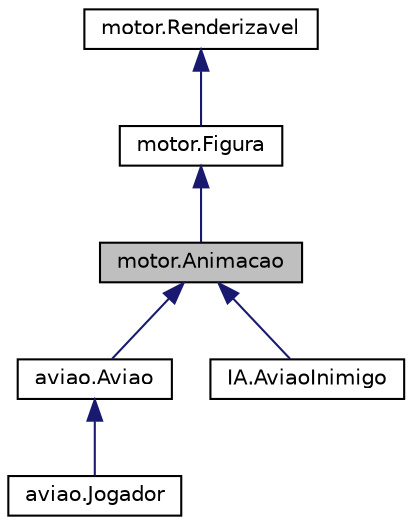 digraph "motor.Animacao"
{
  edge [fontname="Helvetica",fontsize="10",labelfontname="Helvetica",labelfontsize="10"];
  node [fontname="Helvetica",fontsize="10",shape=record];
  Node1 [label="motor.Animacao",height=0.2,width=0.4,color="black", fillcolor="grey75", style="filled", fontcolor="black"];
  Node2 -> Node1 [dir="back",color="midnightblue",fontsize="10",style="solid",fontname="Helvetica"];
  Node2 [label="motor.Figura",height=0.2,width=0.4,color="black", fillcolor="white", style="filled",URL="$classmotor_1_1Figura.html",tooltip="Representa uma imagem na árvore de renderização. "];
  Node3 -> Node2 [dir="back",color="midnightblue",fontsize="10",style="solid",fontname="Helvetica"];
  Node3 [label="motor.Renderizavel",height=0.2,width=0.4,color="black", fillcolor="white", style="filled",URL="$classmotor_1_1Renderizavel.html",tooltip="Classe abstrata que contém os atributos básicos de um objeto renderizável. "];
  Node1 -> Node4 [dir="back",color="midnightblue",fontsize="10",style="solid",fontname="Helvetica"];
  Node4 [label="aviao.Aviao",height=0.2,width=0.4,color="black", fillcolor="white", style="filled",URL="$classaviao_1_1Aviao.html"];
  Node4 -> Node5 [dir="back",color="midnightblue",fontsize="10",style="solid",fontname="Helvetica"];
  Node5 [label="aviao.Jogador",height=0.2,width=0.4,color="black", fillcolor="white", style="filled",URL="$classaviao_1_1Jogador.html",tooltip="Funcionando com 1º: Condições aerodinâmicas macro: [arrastoMax, sustMax, veloMax, [gráficoDosCoeficie..."];
  Node1 -> Node6 [dir="back",color="midnightblue",fontsize="10",style="solid",fontname="Helvetica"];
  Node6 [label="IA.AviaoInimigo",height=0.2,width=0.4,color="black", fillcolor="white", style="filled",URL="$classIA_1_1AviaoInimigo.html"];
}

